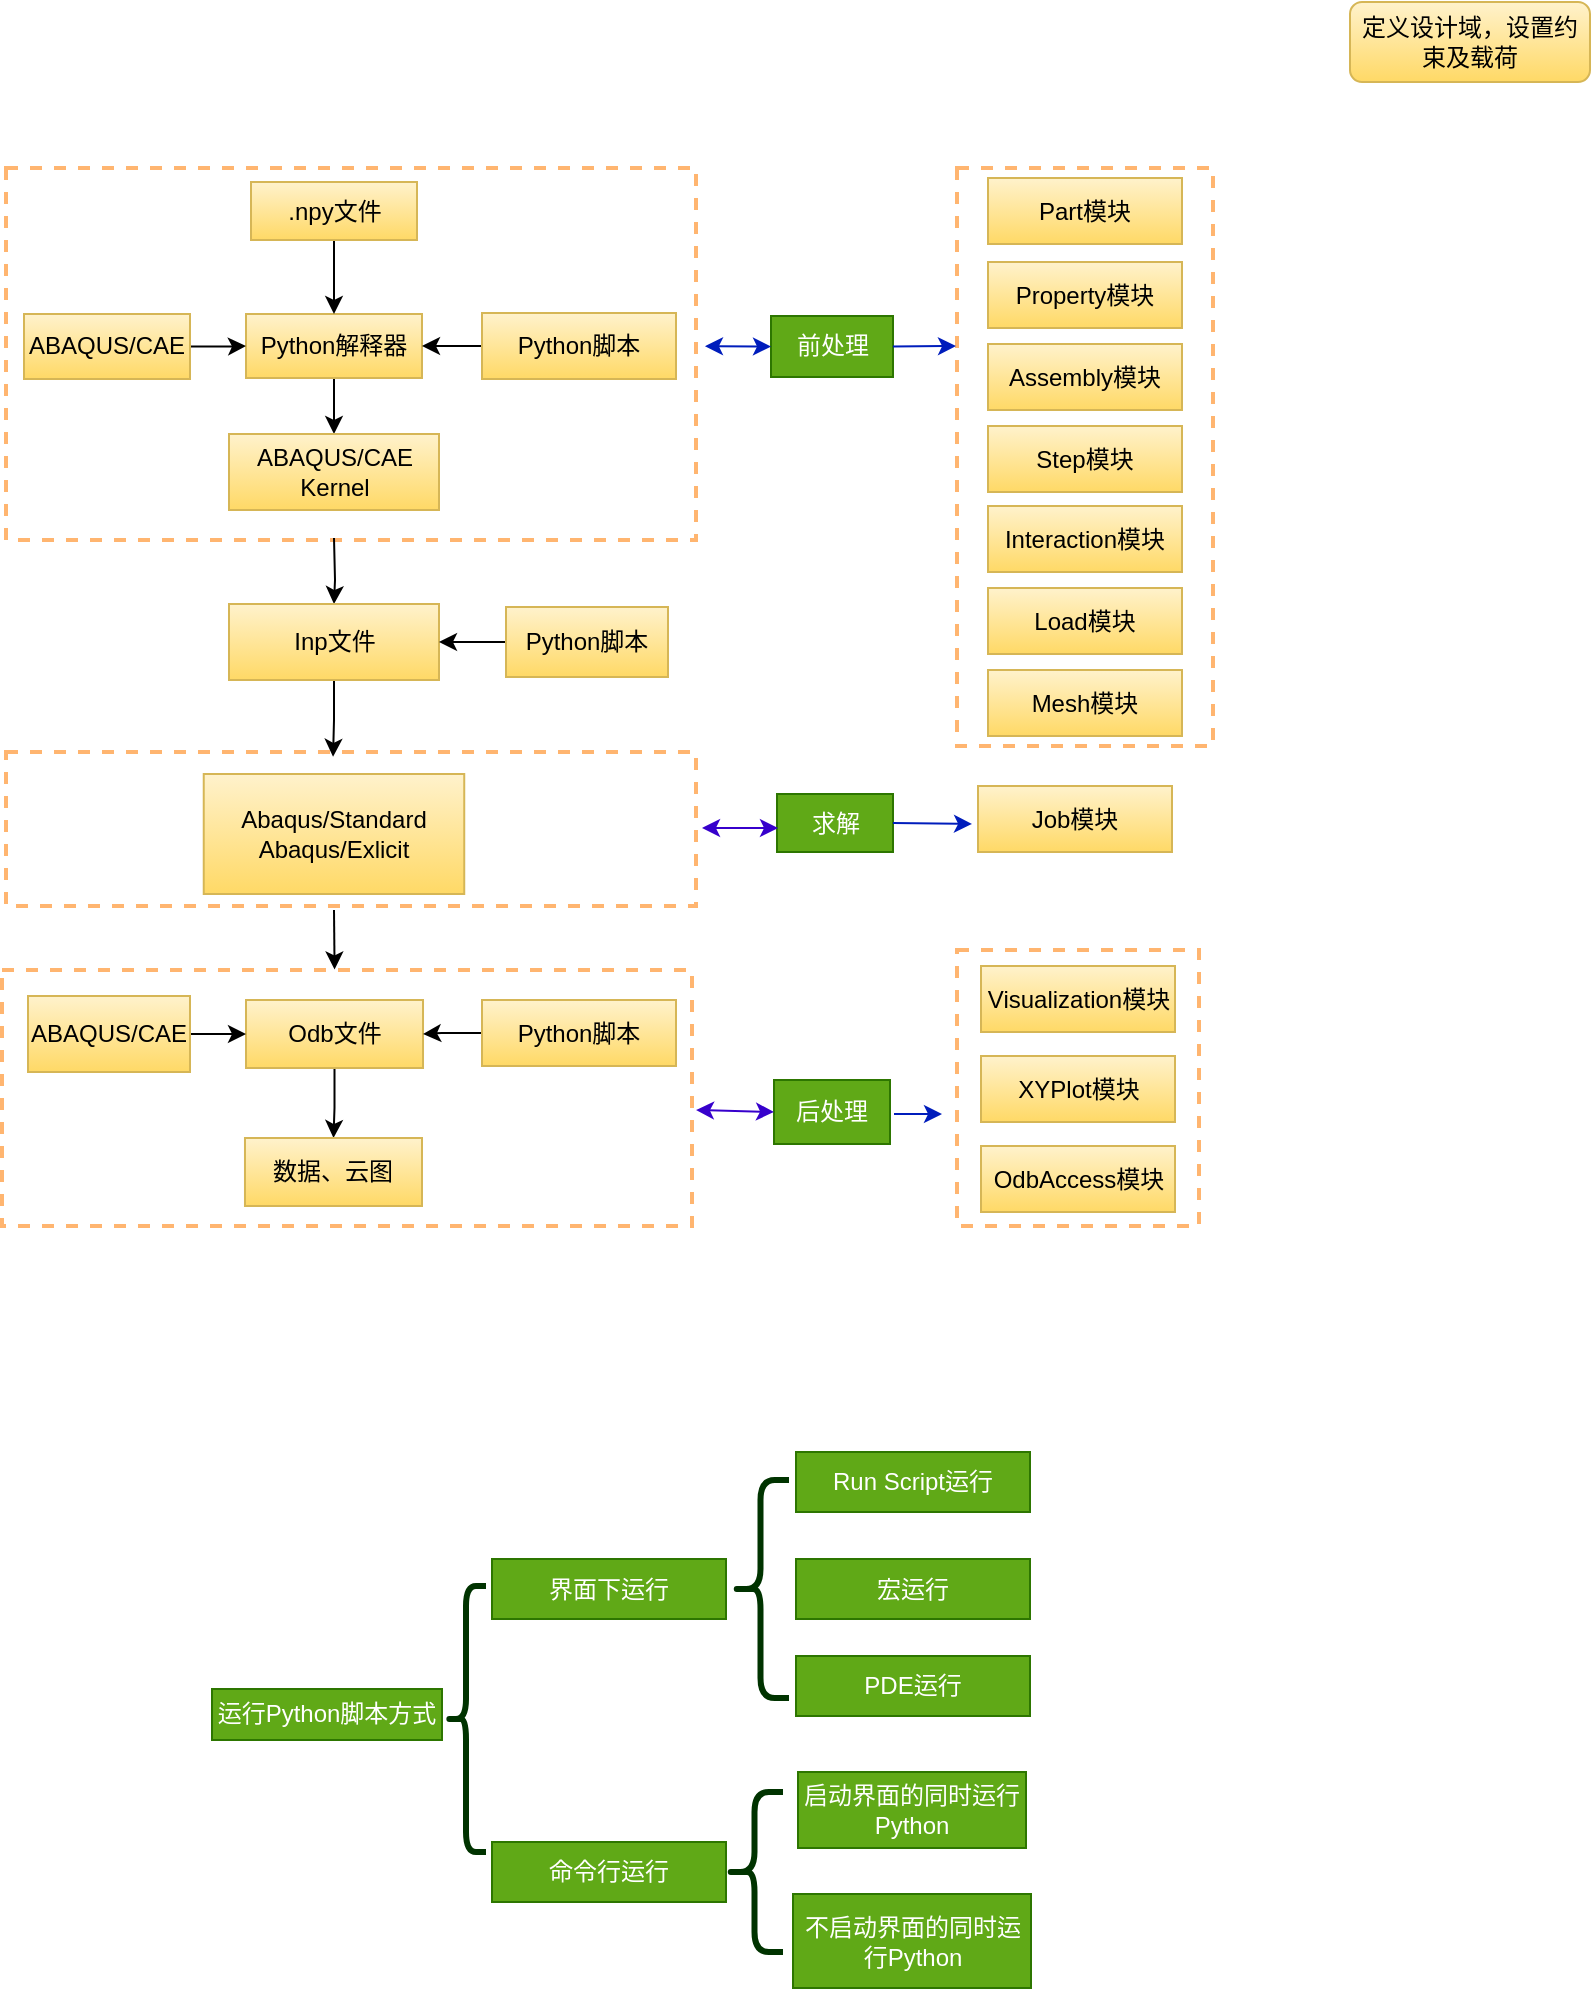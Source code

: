 <mxfile version="21.1.4" type="github" pages="3">
  <diagram name="第 1 页" id="phENBI9sz1u5HpmOegjp">
    <mxGraphModel dx="1050" dy="575" grid="0" gridSize="10" guides="1" tooltips="1" connect="1" arrows="1" fold="1" page="1" pageScale="1" pageWidth="827" pageHeight="1169" math="0" shadow="0">
      <root>
        <mxCell id="0" />
        <mxCell id="1" parent="0" />
        <mxCell id="2GED-oKlP-oh9KLrhQt5-30" value="" style="verticalLabelPosition=bottom;verticalAlign=top;html=1;shape=mxgraph.basic.rect;fillColor2=none;strokeWidth=2;size=20;indent=5;fillStyle=auto;fillColor=none;strokeColor=#FFB570;dashed=1;" vertex="1" parent="1">
          <mxGeometry x="9" y="113" width="345" height="186" as="geometry" />
        </mxCell>
        <mxCell id="2GED-oKlP-oh9KLrhQt5-2" value="定义设计域，设置约束及载荷" style="rounded=1;whiteSpace=wrap;html=1;fontSize=12;glass=0;strokeWidth=1;shadow=0;fillColor=#fff2cc;strokeColor=#d6b656;gradientColor=#ffd966;" vertex="1" parent="1">
          <mxGeometry x="681" y="30" width="120" height="40" as="geometry" />
        </mxCell>
        <mxCell id="2GED-oKlP-oh9KLrhQt5-28" value="" style="edgeStyle=orthogonalEdgeStyle;rounded=0;orthogonalLoop=1;jettySize=auto;html=1;" edge="1" parent="1" source="2GED-oKlP-oh9KLrhQt5-18" target="2GED-oKlP-oh9KLrhQt5-22">
          <mxGeometry relative="1" as="geometry" />
        </mxCell>
        <mxCell id="2GED-oKlP-oh9KLrhQt5-18" value="Python解释器" style="rounded=0;whiteSpace=wrap;html=1;gradientColor=#FFD966;fillColor=#FFF2CC;strokeColor=#D6B656;" vertex="1" parent="1">
          <mxGeometry x="129" y="186" width="88" height="32" as="geometry" />
        </mxCell>
        <mxCell id="2GED-oKlP-oh9KLrhQt5-25" value="" style="edgeStyle=orthogonalEdgeStyle;rounded=0;orthogonalLoop=1;jettySize=auto;html=1;" edge="1" parent="1" source="2GED-oKlP-oh9KLrhQt5-19" target="2GED-oKlP-oh9KLrhQt5-18">
          <mxGeometry relative="1" as="geometry" />
        </mxCell>
        <mxCell id="2GED-oKlP-oh9KLrhQt5-19" value=".npy文件" style="rounded=0;whiteSpace=wrap;html=1;gradientColor=#FFD966;fillColor=#FFF2CC;strokeColor=#D6B656;" vertex="1" parent="1">
          <mxGeometry x="131.5" y="120" width="83" height="29" as="geometry" />
        </mxCell>
        <mxCell id="2GED-oKlP-oh9KLrhQt5-26" value="" style="edgeStyle=orthogonalEdgeStyle;rounded=0;orthogonalLoop=1;jettySize=auto;html=1;" edge="1" parent="1" source="2GED-oKlP-oh9KLrhQt5-20" target="2GED-oKlP-oh9KLrhQt5-18">
          <mxGeometry relative="1" as="geometry" />
        </mxCell>
        <mxCell id="2GED-oKlP-oh9KLrhQt5-20" value="Python脚本" style="rounded=0;whiteSpace=wrap;html=1;gradientColor=#FFD966;fillColor=#FFF2CC;strokeColor=#D6B656;" vertex="1" parent="1">
          <mxGeometry x="247" y="185.5" width="97" height="33" as="geometry" />
        </mxCell>
        <mxCell id="2GED-oKlP-oh9KLrhQt5-27" value="" style="edgeStyle=orthogonalEdgeStyle;rounded=0;orthogonalLoop=1;jettySize=auto;html=1;" edge="1" parent="1" source="2GED-oKlP-oh9KLrhQt5-21" target="2GED-oKlP-oh9KLrhQt5-18">
          <mxGeometry relative="1" as="geometry" />
        </mxCell>
        <mxCell id="2GED-oKlP-oh9KLrhQt5-21" value="ABAQUS/CAE" style="rounded=0;whiteSpace=wrap;html=1;gradientColor=#FFD966;fillColor=#FFF2CC;strokeColor=#D6B656;" vertex="1" parent="1">
          <mxGeometry x="18" y="186" width="83" height="32.5" as="geometry" />
        </mxCell>
        <mxCell id="2GED-oKlP-oh9KLrhQt5-32" value="" style="edgeStyle=orthogonalEdgeStyle;rounded=0;orthogonalLoop=1;jettySize=auto;html=1;" edge="1" parent="1" target="2GED-oKlP-oh9KLrhQt5-31">
          <mxGeometry relative="1" as="geometry">
            <mxPoint x="173" y="298" as="sourcePoint" />
          </mxGeometry>
        </mxCell>
        <mxCell id="2GED-oKlP-oh9KLrhQt5-22" value="ABAQUS/CAE&lt;br&gt;Kernel" style="rounded=0;whiteSpace=wrap;html=1;gradientColor=#FFD966;fillColor=#FFF2CC;strokeColor=#D6B656;" vertex="1" parent="1">
          <mxGeometry x="120.5" y="246" width="105" height="38" as="geometry" />
        </mxCell>
        <mxCell id="2GED-oKlP-oh9KLrhQt5-37" value="" style="edgeStyle=orthogonalEdgeStyle;rounded=0;orthogonalLoop=1;jettySize=auto;html=1;entryX=0.474;entryY=0.031;entryDx=0;entryDy=0;entryPerimeter=0;" edge="1" parent="1" source="2GED-oKlP-oh9KLrhQt5-31" target="2GED-oKlP-oh9KLrhQt5-38">
          <mxGeometry relative="1" as="geometry" />
        </mxCell>
        <mxCell id="2GED-oKlP-oh9KLrhQt5-31" value="Inp文件" style="rounded=0;whiteSpace=wrap;html=1;gradientColor=#FFD966;fillColor=#FFF2CC;strokeColor=#D6B656;" vertex="1" parent="1">
          <mxGeometry x="120.5" y="331" width="105" height="38" as="geometry" />
        </mxCell>
        <mxCell id="2GED-oKlP-oh9KLrhQt5-34" value="" style="edgeStyle=orthogonalEdgeStyle;rounded=0;orthogonalLoop=1;jettySize=auto;html=1;" edge="1" parent="1" source="2GED-oKlP-oh9KLrhQt5-33" target="2GED-oKlP-oh9KLrhQt5-31">
          <mxGeometry relative="1" as="geometry" />
        </mxCell>
        <mxCell id="2GED-oKlP-oh9KLrhQt5-33" value="Python脚本" style="rounded=0;whiteSpace=wrap;html=1;gradientColor=#FFD966;fillColor=#FFF2CC;strokeColor=#D6B656;" vertex="1" parent="1">
          <mxGeometry x="259" y="332.5" width="81" height="35" as="geometry" />
        </mxCell>
        <mxCell id="2GED-oKlP-oh9KLrhQt5-35" value="Abaqus/Standard&lt;br&gt;Abaqus/Exlicit" style="rounded=0;whiteSpace=wrap;html=1;gradientColor=#FFD966;fillColor=#FFF2CC;strokeColor=#D6B656;" vertex="1" parent="1">
          <mxGeometry x="107.87" y="416" width="130.25" height="60" as="geometry" />
        </mxCell>
        <mxCell id="2GED-oKlP-oh9KLrhQt5-41" value="" style="edgeStyle=orthogonalEdgeStyle;rounded=0;orthogonalLoop=1;jettySize=auto;html=1;entryX=0.482;entryY=-0.002;entryDx=0;entryDy=0;entryPerimeter=0;" edge="1" parent="1" target="2GED-oKlP-oh9KLrhQt5-49">
          <mxGeometry relative="1" as="geometry">
            <mxPoint x="173" y="484" as="sourcePoint" />
          </mxGeometry>
        </mxCell>
        <mxCell id="2GED-oKlP-oh9KLrhQt5-38" value="" style="verticalLabelPosition=bottom;verticalAlign=top;html=1;shape=mxgraph.basic.rect;fillColor2=none;strokeWidth=2;size=20;indent=5;fillStyle=auto;fillColor=none;strokeColor=#FFB570;dashed=1;" vertex="1" parent="1">
          <mxGeometry x="9" y="405" width="345" height="77" as="geometry" />
        </mxCell>
        <mxCell id="2GED-oKlP-oh9KLrhQt5-48" value="" style="edgeStyle=orthogonalEdgeStyle;rounded=0;orthogonalLoop=1;jettySize=auto;html=1;" edge="1" parent="1" source="2GED-oKlP-oh9KLrhQt5-40" target="2GED-oKlP-oh9KLrhQt5-47">
          <mxGeometry relative="1" as="geometry" />
        </mxCell>
        <mxCell id="2GED-oKlP-oh9KLrhQt5-40" value="Odb文件" style="rounded=0;whiteSpace=wrap;html=1;gradientColor=#FFD966;fillColor=#FFF2CC;strokeColor=#D6B656;" vertex="1" parent="1">
          <mxGeometry x="129" y="529" width="88.51" height="34" as="geometry" />
        </mxCell>
        <mxCell id="2GED-oKlP-oh9KLrhQt5-43" value="" style="edgeStyle=orthogonalEdgeStyle;rounded=0;orthogonalLoop=1;jettySize=auto;html=1;" edge="1" parent="1" source="2GED-oKlP-oh9KLrhQt5-42" target="2GED-oKlP-oh9KLrhQt5-40">
          <mxGeometry relative="1" as="geometry" />
        </mxCell>
        <mxCell id="2GED-oKlP-oh9KLrhQt5-42" value="ABAQUS/CAE" style="rounded=0;whiteSpace=wrap;html=1;gradientColor=#FFD966;fillColor=#FFF2CC;strokeColor=#D6B656;" vertex="1" parent="1">
          <mxGeometry x="20" y="527" width="81" height="38" as="geometry" />
        </mxCell>
        <mxCell id="2GED-oKlP-oh9KLrhQt5-46" value="" style="edgeStyle=orthogonalEdgeStyle;rounded=0;orthogonalLoop=1;jettySize=auto;html=1;" edge="1" parent="1" source="2GED-oKlP-oh9KLrhQt5-45" target="2GED-oKlP-oh9KLrhQt5-40">
          <mxGeometry relative="1" as="geometry" />
        </mxCell>
        <mxCell id="2GED-oKlP-oh9KLrhQt5-45" value="Python脚本" style="rounded=0;whiteSpace=wrap;html=1;gradientColor=#FFD966;fillColor=#FFF2CC;strokeColor=#D6B656;" vertex="1" parent="1">
          <mxGeometry x="247" y="529" width="97" height="33" as="geometry" />
        </mxCell>
        <mxCell id="2GED-oKlP-oh9KLrhQt5-47" value="数据、云图" style="rounded=0;whiteSpace=wrap;html=1;gradientColor=#FFD966;fillColor=#FFF2CC;strokeColor=#D6B656;" vertex="1" parent="1">
          <mxGeometry x="128.49" y="598" width="88.51" height="34" as="geometry" />
        </mxCell>
        <mxCell id="2GED-oKlP-oh9KLrhQt5-49" value="" style="verticalLabelPosition=bottom;verticalAlign=top;html=1;shape=mxgraph.basic.rect;fillColor2=none;strokeWidth=2;size=20;indent=5;fillStyle=auto;fillColor=none;strokeColor=#FFB570;dashed=1;" vertex="1" parent="1">
          <mxGeometry x="7" y="514" width="345" height="128" as="geometry" />
        </mxCell>
        <mxCell id="2GED-oKlP-oh9KLrhQt5-50" value="前处理" style="rounded=0;whiteSpace=wrap;html=1;fillColor=#60a917;strokeColor=#2D7600;fontColor=#ffffff;" vertex="1" parent="1">
          <mxGeometry x="391.5" y="187" width="61" height="30.5" as="geometry" />
        </mxCell>
        <mxCell id="2GED-oKlP-oh9KLrhQt5-51" value="求解" style="rounded=0;whiteSpace=wrap;html=1;fillColor=#60a917;strokeColor=#2D7600;fontColor=#ffffff;" vertex="1" parent="1">
          <mxGeometry x="394.5" y="426" width="58" height="29" as="geometry" />
        </mxCell>
        <mxCell id="2GED-oKlP-oh9KLrhQt5-52" value="后处理" style="rounded=0;whiteSpace=wrap;html=1;fillColor=#60a917;strokeColor=#2D7600;fontColor=#ffffff;" vertex="1" parent="1">
          <mxGeometry x="393" y="569" width="58" height="32" as="geometry" />
        </mxCell>
        <mxCell id="2GED-oKlP-oh9KLrhQt5-55" style="edgeStyle=orthogonalEdgeStyle;rounded=0;orthogonalLoop=1;jettySize=auto;html=1;exitX=0.5;exitY=1;exitDx=0;exitDy=0;" edge="1" parent="1" source="2GED-oKlP-oh9KLrhQt5-52" target="2GED-oKlP-oh9KLrhQt5-52">
          <mxGeometry relative="1" as="geometry" />
        </mxCell>
        <mxCell id="2GED-oKlP-oh9KLrhQt5-61" value="" style="verticalLabelPosition=bottom;verticalAlign=top;html=1;shape=mxgraph.basic.rect;fillColor2=none;strokeWidth=2;size=20;indent=5;fillStyle=auto;fillColor=none;strokeColor=#FFB570;dashed=1;" vertex="1" parent="1">
          <mxGeometry x="484.5" y="113" width="128" height="289" as="geometry" />
        </mxCell>
        <mxCell id="2GED-oKlP-oh9KLrhQt5-62" value="Part模块" style="rounded=0;whiteSpace=wrap;html=1;gradientColor=#FFD966;fillColor=#FFF2CC;strokeColor=#D6B656;" vertex="1" parent="1">
          <mxGeometry x="500" y="118" width="97" height="33" as="geometry" />
        </mxCell>
        <mxCell id="2GED-oKlP-oh9KLrhQt5-63" value="Property模块" style="rounded=0;whiteSpace=wrap;html=1;gradientColor=#FFD966;fillColor=#FFF2CC;strokeColor=#D6B656;" vertex="1" parent="1">
          <mxGeometry x="500" y="160" width="97" height="33" as="geometry" />
        </mxCell>
        <mxCell id="2GED-oKlP-oh9KLrhQt5-64" value="Assembly模块" style="rounded=0;whiteSpace=wrap;html=1;gradientColor=#FFD966;fillColor=#FFF2CC;strokeColor=#D6B656;" vertex="1" parent="1">
          <mxGeometry x="500" y="201" width="97" height="33" as="geometry" />
        </mxCell>
        <mxCell id="2GED-oKlP-oh9KLrhQt5-65" value="Step模块" style="rounded=0;whiteSpace=wrap;html=1;gradientColor=#FFD966;fillColor=#FFF2CC;strokeColor=#D6B656;" vertex="1" parent="1">
          <mxGeometry x="500" y="242" width="97" height="33" as="geometry" />
        </mxCell>
        <mxCell id="2GED-oKlP-oh9KLrhQt5-66" value="Interaction模块" style="rounded=0;whiteSpace=wrap;html=1;gradientColor=#FFD966;fillColor=#FFF2CC;strokeColor=#D6B656;" vertex="1" parent="1">
          <mxGeometry x="500" y="282" width="97" height="33" as="geometry" />
        </mxCell>
        <mxCell id="2GED-oKlP-oh9KLrhQt5-67" value="Load模块" style="rounded=0;whiteSpace=wrap;html=1;gradientColor=#FFD966;fillColor=#FFF2CC;strokeColor=#D6B656;" vertex="1" parent="1">
          <mxGeometry x="500" y="323" width="97" height="33" as="geometry" />
        </mxCell>
        <mxCell id="2GED-oKlP-oh9KLrhQt5-68" value="Mesh模块" style="rounded=0;whiteSpace=wrap;html=1;gradientColor=#FFD966;fillColor=#FFF2CC;strokeColor=#D6B656;" vertex="1" parent="1">
          <mxGeometry x="500" y="364" width="97" height="33" as="geometry" />
        </mxCell>
        <mxCell id="2GED-oKlP-oh9KLrhQt5-70" value="" style="endArrow=classic;startArrow=classic;html=1;rounded=0;fillColor=#6a00ff;strokeColor=#3700CC;" edge="1" parent="1">
          <mxGeometry width="50" height="50" relative="1" as="geometry">
            <mxPoint x="357" y="443" as="sourcePoint" />
            <mxPoint x="395" y="443" as="targetPoint" />
          </mxGeometry>
        </mxCell>
        <mxCell id="2GED-oKlP-oh9KLrhQt5-72" value="" style="endArrow=classic;startArrow=classic;html=1;rounded=0;entryX=0;entryY=0.5;entryDx=0;entryDy=0;exitX=1.013;exitY=0.479;exitDx=0;exitDy=0;exitPerimeter=0;fillColor=#0050ef;strokeColor=#001DBC;" edge="1" parent="1" source="2GED-oKlP-oh9KLrhQt5-30" target="2GED-oKlP-oh9KLrhQt5-50">
          <mxGeometry width="50" height="50" relative="1" as="geometry">
            <mxPoint x="340" y="441" as="sourcePoint" />
            <mxPoint x="390" y="391" as="targetPoint" />
          </mxGeometry>
        </mxCell>
        <mxCell id="2GED-oKlP-oh9KLrhQt5-73" value="" style="endArrow=classic;startArrow=classic;html=1;rounded=0;fillColor=#6a00ff;strokeColor=#3700CC;entryX=0;entryY=0.5;entryDx=0;entryDy=0;" edge="1" parent="1" target="2GED-oKlP-oh9KLrhQt5-52">
          <mxGeometry width="50" height="50" relative="1" as="geometry">
            <mxPoint x="354" y="584" as="sourcePoint" />
            <mxPoint x="405" y="453" as="targetPoint" />
          </mxGeometry>
        </mxCell>
        <mxCell id="2GED-oKlP-oh9KLrhQt5-74" value="" style="endArrow=classic;html=1;rounded=0;exitX=1;exitY=0.5;exitDx=0;exitDy=0;fillColor=#0050ef;strokeColor=#001DBC;" edge="1" parent="1" source="2GED-oKlP-oh9KLrhQt5-50">
          <mxGeometry width="50" height="50" relative="1" as="geometry">
            <mxPoint x="340" y="441" as="sourcePoint" />
            <mxPoint x="484" y="202" as="targetPoint" />
          </mxGeometry>
        </mxCell>
        <mxCell id="2GED-oKlP-oh9KLrhQt5-75" value="" style="endArrow=classic;html=1;rounded=0;exitX=1;exitY=0.5;exitDx=0;exitDy=0;fillColor=#0050ef;strokeColor=#001DBC;" edge="1" parent="1" source="2GED-oKlP-oh9KLrhQt5-51">
          <mxGeometry width="50" height="50" relative="1" as="geometry">
            <mxPoint x="462" y="212" as="sourcePoint" />
            <mxPoint x="492" y="441" as="targetPoint" />
          </mxGeometry>
        </mxCell>
        <mxCell id="2GED-oKlP-oh9KLrhQt5-76" value="Job模块" style="rounded=0;whiteSpace=wrap;html=1;gradientColor=#FFD966;fillColor=#FFF2CC;strokeColor=#D6B656;" vertex="1" parent="1">
          <mxGeometry x="495" y="422" width="97" height="33" as="geometry" />
        </mxCell>
        <mxCell id="2GED-oKlP-oh9KLrhQt5-78" value="" style="endArrow=classic;html=1;rounded=0;fillColor=#0050ef;strokeColor=#001DBC;" edge="1" parent="1">
          <mxGeometry width="50" height="50" relative="1" as="geometry">
            <mxPoint x="453" y="586" as="sourcePoint" />
            <mxPoint x="477" y="586" as="targetPoint" />
          </mxGeometry>
        </mxCell>
        <mxCell id="2GED-oKlP-oh9KLrhQt5-79" value="Visualization模块" style="rounded=0;whiteSpace=wrap;html=1;gradientColor=#FFD966;fillColor=#FFF2CC;strokeColor=#D6B656;" vertex="1" parent="1">
          <mxGeometry x="496.5" y="512" width="97" height="33" as="geometry" />
        </mxCell>
        <mxCell id="2GED-oKlP-oh9KLrhQt5-80" value="XYPlot模块" style="rounded=0;whiteSpace=wrap;html=1;gradientColor=#FFD966;fillColor=#FFF2CC;strokeColor=#D6B656;" vertex="1" parent="1">
          <mxGeometry x="496.5" y="557" width="97" height="33" as="geometry" />
        </mxCell>
        <mxCell id="2GED-oKlP-oh9KLrhQt5-81" value="OdbAccess模块" style="rounded=0;whiteSpace=wrap;html=1;gradientColor=#FFD966;fillColor=#FFF2CC;strokeColor=#D6B656;" vertex="1" parent="1">
          <mxGeometry x="496.5" y="602" width="97" height="33" as="geometry" />
        </mxCell>
        <mxCell id="2GED-oKlP-oh9KLrhQt5-82" value="" style="verticalLabelPosition=bottom;verticalAlign=top;html=1;shape=mxgraph.basic.rect;fillColor2=none;strokeWidth=2;size=20;indent=5;fillStyle=auto;fillColor=none;strokeColor=#FFB570;dashed=1;" vertex="1" parent="1">
          <mxGeometry x="484.5" y="504" width="121" height="138" as="geometry" />
        </mxCell>
        <mxCell id="CPy0DtW-QhkunRUyvgUU-1" value="" style="shape=curlyBracket;whiteSpace=wrap;html=1;rounded=1;labelPosition=left;verticalLabelPosition=middle;align=right;verticalAlign=middle;fillColor=#33FFFF;fontColor=#ffffff;strokeColor=#003300;strokeWidth=3;" vertex="1" parent="1">
          <mxGeometry x="229" y="822" width="20" height="133" as="geometry" />
        </mxCell>
        <mxCell id="CPy0DtW-QhkunRUyvgUU-3" value="运行Python脚本方式" style="rounded=0;whiteSpace=wrap;html=1;fillColor=#60a917;strokeColor=#2D7600;fontColor=#ffffff;" vertex="1" parent="1">
          <mxGeometry x="112" y="873.5" width="115" height="25.5" as="geometry" />
        </mxCell>
        <mxCell id="CPy0DtW-QhkunRUyvgUU-4" value="界面下运行" style="rounded=0;whiteSpace=wrap;html=1;fillColor=#60a917;strokeColor=#2D7600;fontColor=#ffffff;" vertex="1" parent="1">
          <mxGeometry x="252" y="808.5" width="117" height="30" as="geometry" />
        </mxCell>
        <mxCell id="CPy0DtW-QhkunRUyvgUU-5" value="命令行运行" style="rounded=0;whiteSpace=wrap;html=1;fillColor=#60a917;strokeColor=#2D7600;fontColor=#ffffff;" vertex="1" parent="1">
          <mxGeometry x="252" y="950" width="117" height="30" as="geometry" />
        </mxCell>
        <mxCell id="CPy0DtW-QhkunRUyvgUU-6" value="" style="shape=curlyBracket;whiteSpace=wrap;html=1;rounded=1;labelPosition=left;verticalLabelPosition=middle;align=right;verticalAlign=middle;fillColor=#33FFFF;fontColor=#ffffff;strokeColor=#003300;strokeWidth=3;" vertex="1" parent="1">
          <mxGeometry x="372" y="769" width="28.5" height="109" as="geometry" />
        </mxCell>
        <mxCell id="CPy0DtW-QhkunRUyvgUU-7" value="Run Script运行" style="rounded=0;whiteSpace=wrap;html=1;fillColor=#60a917;strokeColor=#2D7600;fontColor=#ffffff;" vertex="1" parent="1">
          <mxGeometry x="404" y="755" width="117" height="30" as="geometry" />
        </mxCell>
        <mxCell id="CPy0DtW-QhkunRUyvgUU-8" value="宏运行" style="rounded=0;whiteSpace=wrap;html=1;fillColor=#60a917;strokeColor=#2D7600;fontColor=#ffffff;" vertex="1" parent="1">
          <mxGeometry x="404" y="808.5" width="117" height="30" as="geometry" />
        </mxCell>
        <mxCell id="CPy0DtW-QhkunRUyvgUU-9" value="PDE运行" style="rounded=0;whiteSpace=wrap;html=1;fillColor=#60a917;strokeColor=#2D7600;fontColor=#ffffff;" vertex="1" parent="1">
          <mxGeometry x="404" y="857" width="117" height="30" as="geometry" />
        </mxCell>
        <mxCell id="CPy0DtW-QhkunRUyvgUU-10" value="" style="shape=curlyBracket;whiteSpace=wrap;html=1;rounded=1;labelPosition=left;verticalLabelPosition=middle;align=right;verticalAlign=middle;fillColor=#33FFFF;fontColor=#ffffff;strokeColor=#003300;strokeWidth=3;" vertex="1" parent="1">
          <mxGeometry x="369" y="925" width="28.5" height="80" as="geometry" />
        </mxCell>
        <mxCell id="CPy0DtW-QhkunRUyvgUU-11" value="启动界面的同时运行Python" style="rounded=0;whiteSpace=wrap;html=1;fillColor=#60a917;strokeColor=#2D7600;fontColor=#ffffff;" vertex="1" parent="1">
          <mxGeometry x="405" y="915" width="114" height="38" as="geometry" />
        </mxCell>
        <mxCell id="CPy0DtW-QhkunRUyvgUU-14" value="不启动界面的同时运行Python" style="rounded=0;whiteSpace=wrap;html=1;fillColor=#60a917;strokeColor=#2D7600;fontColor=#ffffff;" vertex="1" parent="1">
          <mxGeometry x="402.5" y="976" width="119" height="47" as="geometry" />
        </mxCell>
      </root>
    </mxGraphModel>
  </diagram>
  <diagram id="xk6juGWVGZjfj2W1ENEt" name="第 2 页">
    <mxGraphModel dx="724" dy="397" grid="0" gridSize="10" guides="1" tooltips="1" connect="1" arrows="1" fold="1" page="1" pageScale="1" pageWidth="827" pageHeight="1169" math="0" shadow="0">
      <root>
        <mxCell id="0" />
        <mxCell id="1" parent="0" />
        <mxCell id="ma0uzQEyFpHBeWviNnR7-2" value="session" style="rounded=0;whiteSpace=wrap;html=1;fillColor=#60a917;strokeColor=#2D7600;fontColor=#ffffff;" vertex="1" parent="1">
          <mxGeometry x="58" y="21" width="55" height="23" as="geometry" />
        </mxCell>
        <mxCell id="nH7k4QkctsqRKfrvU_uC-1" value="viewports" style="rounded=0;whiteSpace=wrap;html=1;gradientColor=#FFD966;fillColor=#FFF2CC;strokeColor=#D6B656;" vertex="1" parent="1">
          <mxGeometry x="171" y="38" width="70" height="22" as="geometry" />
        </mxCell>
        <mxCell id="9xkRCmzTNrlf1u-OORY2-1" value="定义设计域，设置约束及载荷" style="rounded=1;whiteSpace=wrap;html=1;fontSize=12;glass=0;strokeWidth=1;shadow=0;fillColor=#fff2cc;strokeColor=#d6b656;gradientColor=#ffd966;" vertex="1" parent="1">
          <mxGeometry x="639" y="230" width="120" height="40" as="geometry" />
        </mxCell>
        <mxCell id="9xkRCmzTNrlf1u-OORY2-4" value="" style="endArrow=none;html=1;rounded=0;exitX=1;exitY=0.5;exitDx=0;exitDy=0;" edge="1" parent="1" source="ma0uzQEyFpHBeWviNnR7-2">
          <mxGeometry width="50" height="50" relative="1" as="geometry">
            <mxPoint x="349" y="115" as="sourcePoint" />
            <mxPoint x="139" y="117" as="targetPoint" />
            <Array as="points">
              <mxPoint x="139" y="32" />
            </Array>
          </mxGeometry>
        </mxCell>
        <mxCell id="9xkRCmzTNrlf1u-OORY2-5" value="" style="endArrow=none;html=1;rounded=0;" edge="1" parent="1">
          <mxGeometry width="50" height="50" relative="1" as="geometry">
            <mxPoint x="138" y="49" as="sourcePoint" />
            <mxPoint x="171" y="48.5" as="targetPoint" />
          </mxGeometry>
        </mxCell>
        <mxCell id="9xkRCmzTNrlf1u-OORY2-6" value="fieldReportOptions" style="rounded=0;whiteSpace=wrap;html=1;gradientColor=#FFD966;fillColor=#FFF2CC;strokeColor=#D6B656;" vertex="1" parent="1">
          <mxGeometry x="171" y="74" width="113" height="22" as="geometry" />
        </mxCell>
        <mxCell id="9xkRCmzTNrlf1u-OORY2-7" value="" style="endArrow=none;html=1;rounded=0;" edge="1" parent="1">
          <mxGeometry width="50" height="50" relative="1" as="geometry">
            <mxPoint x="139" y="85" as="sourcePoint" />
            <mxPoint x="171" y="84.5" as="targetPoint" />
          </mxGeometry>
        </mxCell>
        <mxCell id="9xkRCmzTNrlf1u-OORY2-9" value="" style="endArrow=none;html=1;rounded=0;" edge="1" parent="1">
          <mxGeometry width="50" height="50" relative="1" as="geometry">
            <mxPoint x="138" y="117.5" as="sourcePoint" />
            <mxPoint x="171" y="117" as="targetPoint" />
          </mxGeometry>
        </mxCell>
        <mxCell id="9xkRCmzTNrlf1u-OORY2-10" value="&lt;font style=&quot;font-size: 15px;&quot;&gt;...&lt;/font&gt;" style="text;html=1;strokeColor=none;fillColor=none;align=center;verticalAlign=middle;whiteSpace=wrap;rounded=0;" vertex="1" parent="1">
          <mxGeometry x="157" y="98" width="60" height="30" as="geometry" />
        </mxCell>
        <mxCell id="9xkRCmzTNrlf1u-OORY2-11" value="odb" style="rounded=0;whiteSpace=wrap;html=1;fillColor=#60a917;strokeColor=#2D7600;fontColor=#ffffff;" vertex="1" parent="1">
          <mxGeometry x="58" y="347" width="55" height="23" as="geometry" />
        </mxCell>
        <mxCell id="9xkRCmzTNrlf1u-OORY2-12" value="rootAssembly" style="rounded=0;whiteSpace=wrap;html=1;gradientColor=#FFD966;fillColor=#FFF2CC;strokeColor=#D6B656;" vertex="1" parent="1">
          <mxGeometry x="170" y="442" width="80" height="24" as="geometry" />
        </mxCell>
        <mxCell id="9xkRCmzTNrlf1u-OORY2-13" value="" style="endArrow=none;html=1;rounded=0;exitX=1;exitY=0.5;exitDx=0;exitDy=0;" edge="1" parent="1" source="9xkRCmzTNrlf1u-OORY2-11">
          <mxGeometry width="50" height="50" relative="1" as="geometry">
            <mxPoint x="349" y="441" as="sourcePoint" />
            <mxPoint x="139" y="564" as="targetPoint" />
            <Array as="points">
              <mxPoint x="139" y="358" />
            </Array>
          </mxGeometry>
        </mxCell>
        <mxCell id="9xkRCmzTNrlf1u-OORY2-14" value="" style="endArrow=none;html=1;rounded=0;" edge="1" parent="1">
          <mxGeometry width="50" height="50" relative="1" as="geometry">
            <mxPoint x="139" y="454" as="sourcePoint" />
            <mxPoint x="169" y="454" as="targetPoint" />
          </mxGeometry>
        </mxCell>
        <mxCell id="9xkRCmzTNrlf1u-OORY2-15" value="" style="endArrow=none;html=1;rounded=0;" edge="1" parent="1">
          <mxGeometry width="50" height="50" relative="1" as="geometry">
            <mxPoint x="138" y="365" as="sourcePoint" />
            <mxPoint x="170" y="364.5" as="targetPoint" />
          </mxGeometry>
        </mxCell>
        <mxCell id="9xkRCmzTNrlf1u-OORY2-18" value="steps" style="rounded=0;whiteSpace=wrap;html=1;gradientColor=#FFD966;fillColor=#FFF2CC;strokeColor=#D6B656;" vertex="1" parent="1">
          <mxGeometry x="170" y="351" width="80" height="24" as="geometry" />
        </mxCell>
        <mxCell id="9xkRCmzTNrlf1u-OORY2-19" value="" style="endArrow=none;html=1;rounded=0;" edge="1" parent="1">
          <mxGeometry width="50" height="50" relative="1" as="geometry">
            <mxPoint x="139" y="564" as="sourcePoint" />
            <mxPoint x="171" y="564" as="targetPoint" />
          </mxGeometry>
        </mxCell>
        <mxCell id="9xkRCmzTNrlf1u-OORY2-20" value="&lt;font style=&quot;font-size: 15px;&quot;&gt;...&lt;/font&gt;" style="text;html=1;strokeColor=none;fillColor=none;align=center;verticalAlign=middle;whiteSpace=wrap;rounded=0;" vertex="1" parent="1">
          <mxGeometry x="157" y="545" width="60" height="30" as="geometry" />
        </mxCell>
        <mxCell id="9xkRCmzTNrlf1u-OORY2-21" value="" style="endArrow=none;html=1;rounded=0;" edge="1" parent="1">
          <mxGeometry width="50" height="50" relative="1" as="geometry">
            <mxPoint x="139" y="488" as="sourcePoint" />
            <mxPoint x="170" y="487.5" as="targetPoint" />
          </mxGeometry>
        </mxCell>
        <mxCell id="9xkRCmzTNrlf1u-OORY2-22" value="parts" style="rounded=0;whiteSpace=wrap;html=1;gradientColor=#FFD966;fillColor=#FFF2CC;strokeColor=#D6B656;" vertex="1" parent="1">
          <mxGeometry x="170" y="474" width="80" height="24" as="geometry" />
        </mxCell>
        <mxCell id="9xkRCmzTNrlf1u-OORY2-23" value="" style="endArrow=none;html=1;rounded=0;exitX=1;exitY=0.5;exitDx=0;exitDy=0;" edge="1" parent="1" source="9xkRCmzTNrlf1u-OORY2-18">
          <mxGeometry width="50" height="50" relative="1" as="geometry">
            <mxPoint x="148" y="409" as="sourcePoint" />
            <mxPoint x="277" y="363" as="targetPoint" />
            <Array as="points" />
          </mxGeometry>
        </mxCell>
        <mxCell id="9xkRCmzTNrlf1u-OORY2-24" value="Step" style="rounded=0;whiteSpace=wrap;html=1;gradientColor=#FFD966;fillColor=#FFF2CC;strokeColor=#D6B656;" vertex="1" parent="1">
          <mxGeometry x="277" y="351" width="39" height="25" as="geometry" />
        </mxCell>
        <mxCell id="9xkRCmzTNrlf1u-OORY2-25" value="" style="endArrow=none;html=1;rounded=0;exitX=1;exitY=0.5;exitDx=0;exitDy=0;" edge="1" parent="1" source="9xkRCmzTNrlf1u-OORY2-24">
          <mxGeometry width="50" height="50" relative="1" as="geometry">
            <mxPoint x="343" y="314" as="sourcePoint" />
            <mxPoint x="340" y="415" as="targetPoint" />
            <Array as="points">
              <mxPoint x="340" y="364" />
            </Array>
          </mxGeometry>
        </mxCell>
        <mxCell id="9xkRCmzTNrlf1u-OORY2-26" value="frames" style="rounded=0;whiteSpace=wrap;html=1;gradientColor=#FFD966;fillColor=#FFF2CC;strokeColor=#D6B656;" vertex="1" parent="1">
          <mxGeometry x="349" y="366" width="39" height="25" as="geometry" />
        </mxCell>
        <mxCell id="9xkRCmzTNrlf1u-OORY2-27" value="" style="endArrow=none;html=1;rounded=0;" edge="1" parent="1">
          <mxGeometry width="50" height="50" relative="1" as="geometry">
            <mxPoint x="340" y="379" as="sourcePoint" />
            <mxPoint x="349" y="379" as="targetPoint" />
            <Array as="points" />
          </mxGeometry>
        </mxCell>
        <mxCell id="9xkRCmzTNrlf1u-OORY2-28" value="historyRegions" style="rounded=0;whiteSpace=wrap;html=1;gradientColor=#FFD966;fillColor=#FFF2CC;strokeColor=#D6B656;" vertex="1" parent="1">
          <mxGeometry x="349" y="402" width="85" height="24" as="geometry" />
        </mxCell>
        <mxCell id="9xkRCmzTNrlf1u-OORY2-29" value="" style="endArrow=none;html=1;rounded=0;" edge="1" parent="1">
          <mxGeometry width="50" height="50" relative="1" as="geometry">
            <mxPoint x="340" y="415" as="sourcePoint" />
            <mxPoint x="349" y="415" as="targetPoint" />
            <Array as="points" />
          </mxGeometry>
        </mxCell>
        <mxCell id="9xkRCmzTNrlf1u-OORY2-30" value="mdb" style="rounded=0;whiteSpace=wrap;html=1;fillColor=#60a917;strokeColor=#2D7600;fontColor=#ffffff;" vertex="1" parent="1">
          <mxGeometry x="60" y="620" width="55" height="23" as="geometry" />
        </mxCell>
        <mxCell id="9xkRCmzTNrlf1u-OORY2-31" value="job" style="rounded=0;whiteSpace=wrap;html=1;gradientColor=#FFD966;fillColor=#FFF2CC;strokeColor=#D6B656;" vertex="1" parent="1">
          <mxGeometry x="173" y="637" width="80" height="24" as="geometry" />
        </mxCell>
        <mxCell id="9xkRCmzTNrlf1u-OORY2-32" value="" style="endArrow=none;html=1;rounded=0;exitX=1;exitY=0.5;exitDx=0;exitDy=0;" edge="1" parent="1" source="9xkRCmzTNrlf1u-OORY2-30">
          <mxGeometry width="50" height="50" relative="1" as="geometry">
            <mxPoint x="351" y="714" as="sourcePoint" />
            <mxPoint x="141" y="685" as="targetPoint" />
            <Array as="points">
              <mxPoint x="141" y="631" />
            </Array>
          </mxGeometry>
        </mxCell>
        <mxCell id="9xkRCmzTNrlf1u-OORY2-33" value="" style="endArrow=none;html=1;rounded=0;" edge="1" parent="1">
          <mxGeometry width="50" height="50" relative="1" as="geometry">
            <mxPoint x="141" y="648" as="sourcePoint" />
            <mxPoint x="173" y="647.5" as="targetPoint" />
          </mxGeometry>
        </mxCell>
        <mxCell id="9xkRCmzTNrlf1u-OORY2-34" value="" style="endArrow=none;html=1;rounded=0;" edge="1" parent="1">
          <mxGeometry width="50" height="50" relative="1" as="geometry">
            <mxPoint x="141" y="684" as="sourcePoint" />
            <mxPoint x="173" y="683.5" as="targetPoint" />
          </mxGeometry>
        </mxCell>
        <mxCell id="9xkRCmzTNrlf1u-OORY2-35" value="models" style="rounded=0;whiteSpace=wrap;html=1;gradientColor=#FFD966;fillColor=#FFF2CC;strokeColor=#D6B656;" vertex="1" parent="1">
          <mxGeometry x="174" y="670" width="80" height="24" as="geometry" />
        </mxCell>
        <mxCell id="9xkRCmzTNrlf1u-OORY2-40" value="" style="endArrow=none;html=1;rounded=0;exitX=1;exitY=0.5;exitDx=0;exitDy=0;" edge="1" parent="1" source="9xkRCmzTNrlf1u-OORY2-35">
          <mxGeometry width="50" height="50" relative="1" as="geometry">
            <mxPoint x="151" y="728" as="sourcePoint" />
            <mxPoint x="280" y="682" as="targetPoint" />
            <Array as="points" />
          </mxGeometry>
        </mxCell>
        <mxCell id="9xkRCmzTNrlf1u-OORY2-42" value="" style="endArrow=none;html=1;rounded=0;exitX=1;exitY=0.5;exitDx=0;exitDy=0;" edge="1" parent="1">
          <mxGeometry width="50" height="50" relative="1" as="geometry">
            <mxPoint x="319" y="682.5" as="sourcePoint" />
            <mxPoint x="343" y="769" as="targetPoint" />
            <Array as="points">
              <mxPoint x="343" y="683" />
            </Array>
          </mxGeometry>
        </mxCell>
        <mxCell id="9xkRCmzTNrlf1u-OORY2-43" value="parts" style="rounded=0;whiteSpace=wrap;html=1;gradientColor=#FFD966;fillColor=#FFF2CC;strokeColor=#D6B656;" vertex="1" parent="1">
          <mxGeometry x="352" y="685" width="39" height="25" as="geometry" />
        </mxCell>
        <mxCell id="9xkRCmzTNrlf1u-OORY2-44" value="" style="endArrow=none;html=1;rounded=0;" edge="1" parent="1">
          <mxGeometry width="50" height="50" relative="1" as="geometry">
            <mxPoint x="343" y="698" as="sourcePoint" />
            <mxPoint x="352" y="698" as="targetPoint" />
            <Array as="points" />
          </mxGeometry>
        </mxCell>
        <mxCell id="9xkRCmzTNrlf1u-OORY2-45" value="sketches" style="rounded=0;whiteSpace=wrap;html=1;gradientColor=#FFD966;fillColor=#FFF2CC;strokeColor=#D6B656;" vertex="1" parent="1">
          <mxGeometry x="352" y="721" width="85" height="24" as="geometry" />
        </mxCell>
        <mxCell id="9xkRCmzTNrlf1u-OORY2-46" value="" style="endArrow=none;html=1;rounded=0;" edge="1" parent="1">
          <mxGeometry width="50" height="50" relative="1" as="geometry">
            <mxPoint x="343" y="734" as="sourcePoint" />
            <mxPoint x="352" y="734" as="targetPoint" />
            <Array as="points" />
          </mxGeometry>
        </mxCell>
        <mxCell id="9xkRCmzTNrlf1u-OORY2-47" value="" style="endArrow=none;html=1;rounded=0;" edge="1" parent="1">
          <mxGeometry width="50" height="50" relative="1" as="geometry">
            <mxPoint x="343" y="769" as="sourcePoint" />
            <mxPoint x="375" y="769" as="targetPoint" />
          </mxGeometry>
        </mxCell>
        <mxCell id="9xkRCmzTNrlf1u-OORY2-48" value="&lt;font style=&quot;font-size: 15px;&quot;&gt;...&lt;/font&gt;" style="text;html=1;strokeColor=none;fillColor=none;align=center;verticalAlign=middle;whiteSpace=wrap;rounded=0;" vertex="1" parent="1">
          <mxGeometry x="361" y="750" width="60" height="30" as="geometry" />
        </mxCell>
        <mxCell id="9xkRCmzTNrlf1u-OORY2-51" value="" style="endArrow=none;html=1;rounded=0;" edge="1" parent="1">
          <mxGeometry width="50" height="50" relative="1" as="geometry">
            <mxPoint x="139" y="522" as="sourcePoint" />
            <mxPoint x="170" y="521.5" as="targetPoint" />
          </mxGeometry>
        </mxCell>
        <mxCell id="9xkRCmzTNrlf1u-OORY2-52" value="materials" style="rounded=0;whiteSpace=wrap;html=1;gradientColor=#FFD966;fillColor=#FFF2CC;strokeColor=#D6B656;" vertex="1" parent="1">
          <mxGeometry x="170" y="508" width="80" height="24" as="geometry" />
        </mxCell>
        <mxCell id="Lioh9gdio77S8a54PGL5-1" value="" style="verticalLabelPosition=bottom;verticalAlign=top;html=1;shape=mxgraph.basic.rect;fillColor2=none;strokeWidth=2;size=20;indent=5;fillStyle=auto;fillColor=none;strokeColor=#FFB570;dashed=1;" vertex="1" parent="1">
          <mxGeometry x="162" y="334" width="345" height="99" as="geometry" />
        </mxCell>
        <mxCell id="Lioh9gdio77S8a54PGL5-2" value="&lt;font color=&quot;#ff0000&quot;&gt;Result Data&lt;/font&gt;" style="text;html=1;strokeColor=none;fillColor=none;align=center;verticalAlign=middle;whiteSpace=wrap;rounded=0;" vertex="1" parent="1">
          <mxGeometry x="258" y="304" width="118" height="30" as="geometry" />
        </mxCell>
        <mxCell id="Lioh9gdio77S8a54PGL5-3" value="" style="verticalLabelPosition=bottom;verticalAlign=top;html=1;shape=mxgraph.basic.rect;fillColor2=none;strokeWidth=2;size=20;indent=5;fillStyle=auto;fillColor=none;strokeColor=#FFB570;dashed=1;" vertex="1" parent="1">
          <mxGeometry x="160.5" y="438" width="105" height="137" as="geometry" />
        </mxCell>
        <mxCell id="Lioh9gdio77S8a54PGL5-4" value="&lt;font color=&quot;#ff0000&quot;&gt;Model Data&lt;/font&gt;" style="text;html=1;strokeColor=none;fillColor=none;align=center;verticalAlign=middle;whiteSpace=wrap;rounded=0;" vertex="1" parent="1">
          <mxGeometry x="265.5" y="491.5" width="118" height="30" as="geometry" />
        </mxCell>
        <mxCell id="Lioh9gdio77S8a54PGL5-5" value="Model" style="rounded=0;whiteSpace=wrap;html=1;fillColor=#60a917;strokeColor=#2D7600;fontColor=#ffffff;" vertex="1" parent="1">
          <mxGeometry x="279" y="670" width="55" height="23" as="geometry" />
        </mxCell>
      </root>
    </mxGraphModel>
  </diagram>
  <diagram id="qpR-QaMDmeV3VsvJU0Xf" name="第 3 页">
    <mxGraphModel dx="1050" dy="575" grid="0" gridSize="10" guides="1" tooltips="1" connect="1" arrows="1" fold="1" page="1" pageScale="1" pageWidth="827" pageHeight="1169" math="0" shadow="0">
      <root>
        <mxCell id="0" />
        <mxCell id="1" parent="0" />
        <mxCell id="WDTm73mVZXVa396pLLGV-1" value="基于ABAQUS/Python拓扑优化系统" style="rounded=0;whiteSpace=wrap;html=1;gradientColor=#FFD966;fillColor=#FFF2CC;strokeColor=#D6B656;" vertex="1" parent="1">
          <mxGeometry x="243" y="314" width="216" height="23" as="geometry" />
        </mxCell>
        <mxCell id="WDTm73mVZXVa396pLLGV-2" value="菜单栏组成模块" style="rounded=0;whiteSpace=wrap;html=1;gradientColor=#FFD966;fillColor=#FFF2CC;strokeColor=#D6B656;" vertex="1" parent="1">
          <mxGeometry x="157" y="394" width="108" height="23" as="geometry" />
        </mxCell>
        <mxCell id="WDTm73mVZXVa396pLLGV-5" value="工具栏组成模块" style="rounded=0;whiteSpace=wrap;html=1;gradientColor=#FFD966;fillColor=#FFF2CC;strokeColor=#D6B656;" vertex="1" parent="1">
          <mxGeometry x="439" y="393" width="105" height="22" as="geometry" />
        </mxCell>
        <mxCell id="WDTm73mVZXVa396pLLGV-6" value="Module" style="rounded=0;whiteSpace=wrap;html=1;gradientColor=#FFD966;fillColor=#FFF2CC;strokeColor=#D6B656;" vertex="1" parent="1">
          <mxGeometry x="288" y="393" width="119" height="24" as="geometry" />
        </mxCell>
        <mxCell id="WDTm73mVZXVa396pLLGV-7" value="" style="endArrow=classic;html=1;rounded=0;exitX=0.5;exitY=1;exitDx=0;exitDy=0;strokeWidth=1;" edge="1" parent="1" source="WDTm73mVZXVa396pLLGV-1">
          <mxGeometry width="50" height="50" relative="1" as="geometry">
            <mxPoint x="387" y="574" as="sourcePoint" />
            <mxPoint x="351" y="361" as="targetPoint" />
          </mxGeometry>
        </mxCell>
        <mxCell id="WDTm73mVZXVa396pLLGV-8" value="" style="strokeWidth=1;html=1;shape=mxgraph.flowchart.annotation_1;align=left;pointerEvents=1;rotation=90;" vertex="1" parent="1">
          <mxGeometry x="333.32" y="235.19" width="33" height="284.63" as="geometry" />
        </mxCell>
        <mxCell id="WDTm73mVZXVa396pLLGV-9" value="" style="endArrow=none;html=1;rounded=0;exitX=0;exitY=0.5;exitDx=0;exitDy=0;exitPerimeter=0;entryX=1;entryY=0.5;entryDx=0;entryDy=0;entryPerimeter=0;strokeWidth=1;" edge="1" parent="1" source="WDTm73mVZXVa396pLLGV-8" target="WDTm73mVZXVa396pLLGV-8">
          <mxGeometry width="50" height="50" relative="1" as="geometry">
            <mxPoint x="337" y="479" as="sourcePoint" />
            <mxPoint x="387" y="429" as="targetPoint" />
          </mxGeometry>
        </mxCell>
        <mxCell id="WDTm73mVZXVa396pLLGV-21" value="设置参数创建结构按钮" style="rounded=0;whiteSpace=wrap;html=1;gradientColor=#FFD966;fillColor=#FFF2CC;strokeColor=#D6B656;" vertex="1" parent="1">
          <mxGeometry x="285.13" y="569" width="27" height="86" as="geometry" />
        </mxCell>
        <mxCell id="WDTm73mVZXVa396pLLGV-22" value="施加载荷和边界条件按钮" style="rounded=0;whiteSpace=wrap;html=1;gradientColor=#FFD966;fillColor=#FFF2CC;strokeColor=#D6B656;" vertex="1" parent="1">
          <mxGeometry x="319" y="570" width="30.34" height="86" as="geometry" />
        </mxCell>
        <mxCell id="WDTm73mVZXVa396pLLGV-23" value="进行网格划分" style="rounded=0;whiteSpace=wrap;html=1;gradientColor=#FFD966;fillColor=#FFF2CC;strokeColor=#D6B656;" vertex="1" parent="1">
          <mxGeometry x="354.13" y="570" width="27" height="87" as="geometry" />
        </mxCell>
        <mxCell id="WDTm73mVZXVa396pLLGV-24" value="进行有限元分析查看结果" style="rounded=0;whiteSpace=wrap;html=1;gradientColor=#FFD966;fillColor=#FFF2CC;strokeColor=#D6B656;" vertex="1" parent="1">
          <mxGeometry x="386.13" y="570" width="32" height="87" as="geometry" />
        </mxCell>
        <mxCell id="WDTm73mVZXVa396pLLGV-25" value="" style="strokeWidth=1;html=1;shape=mxgraph.flowchart.annotation_1;align=left;pointerEvents=1;rotation=90;" vertex="1" parent="1">
          <mxGeometry x="335.13" y="492" width="33" height="120.25" as="geometry" />
        </mxCell>
        <mxCell id="WDTm73mVZXVa396pLLGV-26" value="" style="endArrow=none;html=1;rounded=0;strokeWidth=1;" edge="1" parent="1">
          <mxGeometry width="50" height="50" relative="1" as="geometry">
            <mxPoint x="350" y="418" as="sourcePoint" />
            <mxPoint x="350" y="440" as="targetPoint" />
          </mxGeometry>
        </mxCell>
        <mxCell id="WDTm73mVZXVa396pLLGV-27" value="" style="endArrow=none;html=1;rounded=0;exitX=0;exitY=0.5;exitDx=0;exitDy=0;exitPerimeter=0;entryX=1;entryY=0.5;entryDx=0;entryDy=0;entryPerimeter=0;strokeWidth=1;" edge="1" parent="1">
          <mxGeometry width="50" height="50" relative="1" as="geometry">
            <mxPoint x="333.34" y="535" as="sourcePoint" />
            <mxPoint x="333.34" y="568" as="targetPoint" />
          </mxGeometry>
        </mxCell>
        <mxCell id="WDTm73mVZXVa396pLLGV-28" value="" style="endArrow=none;html=1;rounded=0;exitX=0;exitY=0.5;exitDx=0;exitDy=0;exitPerimeter=0;entryX=1;entryY=0.5;entryDx=0;entryDy=0;entryPerimeter=0;strokeWidth=1;" edge="1" parent="1">
          <mxGeometry width="50" height="50" relative="1" as="geometry">
            <mxPoint x="367.34" y="536" as="sourcePoint" />
            <mxPoint x="367.34" y="569" as="targetPoint" />
          </mxGeometry>
        </mxCell>
        <mxCell id="WDTm73mVZXVa396pLLGV-34" value="" style="endArrow=classic;html=1;rounded=0;exitX=0.5;exitY=1;exitDx=0;exitDy=0;" edge="1" parent="1" source="WDTm73mVZXVa396pLLGV-5">
          <mxGeometry width="50" height="50" relative="1" as="geometry">
            <mxPoint x="514" y="418" as="sourcePoint" />
            <mxPoint x="349" y="517" as="targetPoint" />
            <Array as="points">
              <mxPoint x="492" y="434" />
              <mxPoint x="492" y="517" />
            </Array>
          </mxGeometry>
        </mxCell>
        <mxCell id="WDTm73mVZXVa396pLLGV-36" value="" style="edgeStyle=orthogonalEdgeStyle;rounded=0;orthogonalLoop=1;jettySize=auto;html=1;entryX=0;entryY=0.5;entryDx=0;entryDy=0;entryPerimeter=0;" edge="1" parent="1" source="WDTm73mVZXVa396pLLGV-35" target="WDTm73mVZXVa396pLLGV-25">
          <mxGeometry relative="1" as="geometry">
            <mxPoint x="351" y="572" as="targetPoint" />
          </mxGeometry>
        </mxCell>
        <mxCell id="WDTm73mVZXVa396pLLGV-35" value="MyTO Module" style="rounded=0;whiteSpace=wrap;html=1;gradientColor=#FFD966;fillColor=#FFF2CC;strokeColor=#D6B656;" vertex="1" parent="1">
          <mxGeometry x="311.19" y="466" width="79.63" height="18" as="geometry" />
        </mxCell>
        <mxCell id="WDTm73mVZXVa396pLLGV-37" value="" style="strokeWidth=1;html=1;shape=mxgraph.flowchart.annotation_1;align=left;pointerEvents=1;rotation=90;" vertex="1" parent="1">
          <mxGeometry x="340.63" y="378.63" width="25.75" height="149.25" as="geometry" />
        </mxCell>
        <mxCell id="WDTm73mVZXVa396pLLGV-38" value="" style="endArrow=none;html=1;rounded=0;strokeWidth=1;" edge="1" parent="1">
          <mxGeometry width="50" height="50" relative="1" as="geometry">
            <mxPoint x="350" y="441" as="sourcePoint" />
            <mxPoint x="350" y="467" as="targetPoint" />
          </mxGeometry>
        </mxCell>
        <mxCell id="WDTm73mVZXVa396pLLGV-40" value="Part" style="rounded=0;whiteSpace=wrap;html=1;gradientColor=#FFD966;fillColor=#FFF2CC;strokeColor=#D6B656;" vertex="1" parent="1">
          <mxGeometry x="269" y="466" width="28" height="17" as="geometry" />
        </mxCell>
        <mxCell id="WDTm73mVZXVa396pLLGV-43" value="&lt;font style=&quot;font-size: 16px;&quot;&gt;......&lt;/font&gt;" style="rounded=0;whiteSpace=wrap;html=1;gradientColor=#FFD966;fillColor=#FFF2CC;strokeColor=#D6B656;" vertex="1" parent="1">
          <mxGeometry x="411" y="466" width="28" height="17" as="geometry" />
        </mxCell>
        <mxCell id="WDTm73mVZXVa396pLLGV-44" value="" style="endArrow=classic;html=1;rounded=0;exitX=0.5;exitY=1;exitDx=0;exitDy=0;dashed=1;dashPattern=8 8;" edge="1" parent="1">
          <mxGeometry width="50" height="50" relative="1" as="geometry">
            <mxPoint x="209" y="417" as="sourcePoint" />
            <mxPoint x="351" y="508" as="targetPoint" />
            <Array as="points">
              <mxPoint x="209" y="436" />
              <mxPoint x="209" y="508" />
            </Array>
          </mxGeometry>
        </mxCell>
        <mxCell id="WDTm73mVZXVa396pLLGV-45" value="" style="strokeWidth=1;html=1;shape=mxgraph.flowchart.annotation_2;align=left;labelPosition=right;pointerEvents=1;rotation=-90;" vertex="1" parent="1">
          <mxGeometry x="324.82" y="629" width="50" height="108" as="geometry" />
        </mxCell>
        <mxCell id="WDTm73mVZXVa396pLLGV-46" value="Run Script" style="rounded=0;whiteSpace=wrap;html=1;gradientColor=#FFD966;fillColor=#FFF2CC;strokeColor=#D6B656;" vertex="1" parent="1">
          <mxGeometry x="294" y="707" width="119" height="24" as="geometry" />
        </mxCell>
      </root>
    </mxGraphModel>
  </diagram>
</mxfile>
